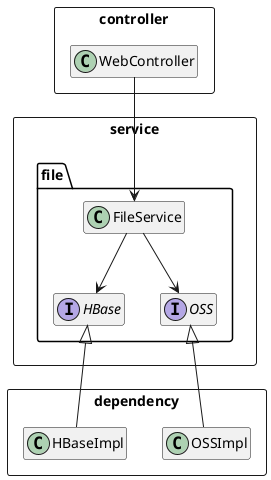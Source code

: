 @startuml
hide members
'skinparam handwritten true

rectangle controller {
    class WebController
}

rectangle service {
    package file {
        class FileService
        interface HBase
        interface OSS
    }
}

rectangle dependency {
    
    class HBaseImpl
    class OSSImpl
}

WebController --> FileService
FileService --> HBase
FileService --> OSS


HBase <|--  HBaseImpl
OSS <|-- OSSImpl
@enduml